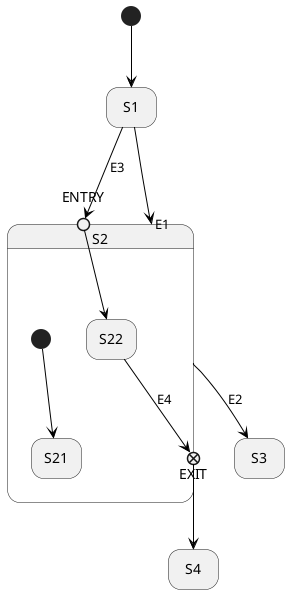 @startuml
'https://plantuml.com/state-diagram

'hide description area for state without description
hide empty description

state S1
state S2  {
  state S21
  state S22


  [*] -[#000000]-> S21
  state ENTRY <<entryPoint>>
  state EXIT <<exitPoint>>
}
state S3
state S4


[*] -[#000000]-> S1
ENTRY -down[#000000]-> S22
S22 -down[#000000]-> EXIT : E4
S1 -down[#000000]-> ENTRY : E3
EXIT -down[#000000]-> S4
S1 -down[#000000]-> S2 : E1
S2 -down[#000000]-> S3 : E2

@enduml